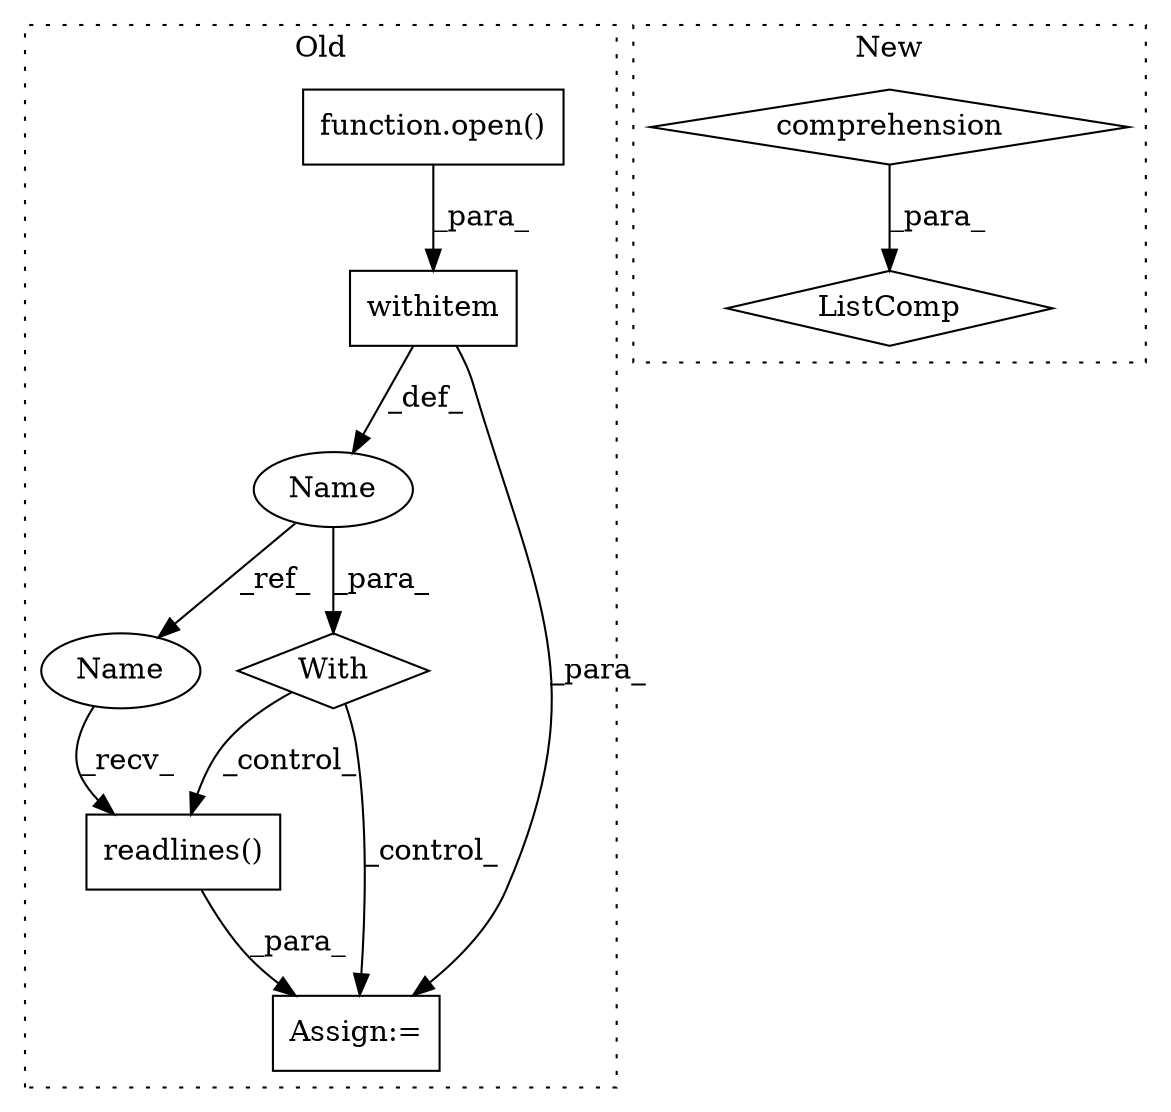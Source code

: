 digraph G {
subgraph cluster0 {
1 [label="function.open()" a="75" s="2554,2569" l="5,19" shape="box"];
4 [label="With" a="39" s="2549,2558" l="5,45" shape="diamond"];
5 [label="withitem" a="49" s="2554" l="4" shape="box"];
6 [label="readlines()" a="75" s="2611" l="13" shape="box"];
7 [label="Name" a="87" s="2592" l="1" shape="ellipse"];
8 [label="Assign:=" a="68" s="2608" l="3" shape="box"];
9 [label="Name" a="87" s="2611" l="1" shape="ellipse"];
label = "Old";
style="dotted";
}
subgraph cluster1 {
2 [label="ListComp" a="106" s="2883" l="32" shape="diamond"];
3 [label="comprehension" a="45" s="2891" l="3" shape="diamond"];
label = "New";
style="dotted";
}
1 -> 5 [label="_para_"];
3 -> 2 [label="_para_"];
4 -> 6 [label="_control_"];
4 -> 8 [label="_control_"];
5 -> 8 [label="_para_"];
5 -> 7 [label="_def_"];
6 -> 8 [label="_para_"];
7 -> 9 [label="_ref_"];
7 -> 4 [label="_para_"];
9 -> 6 [label="_recv_"];
}